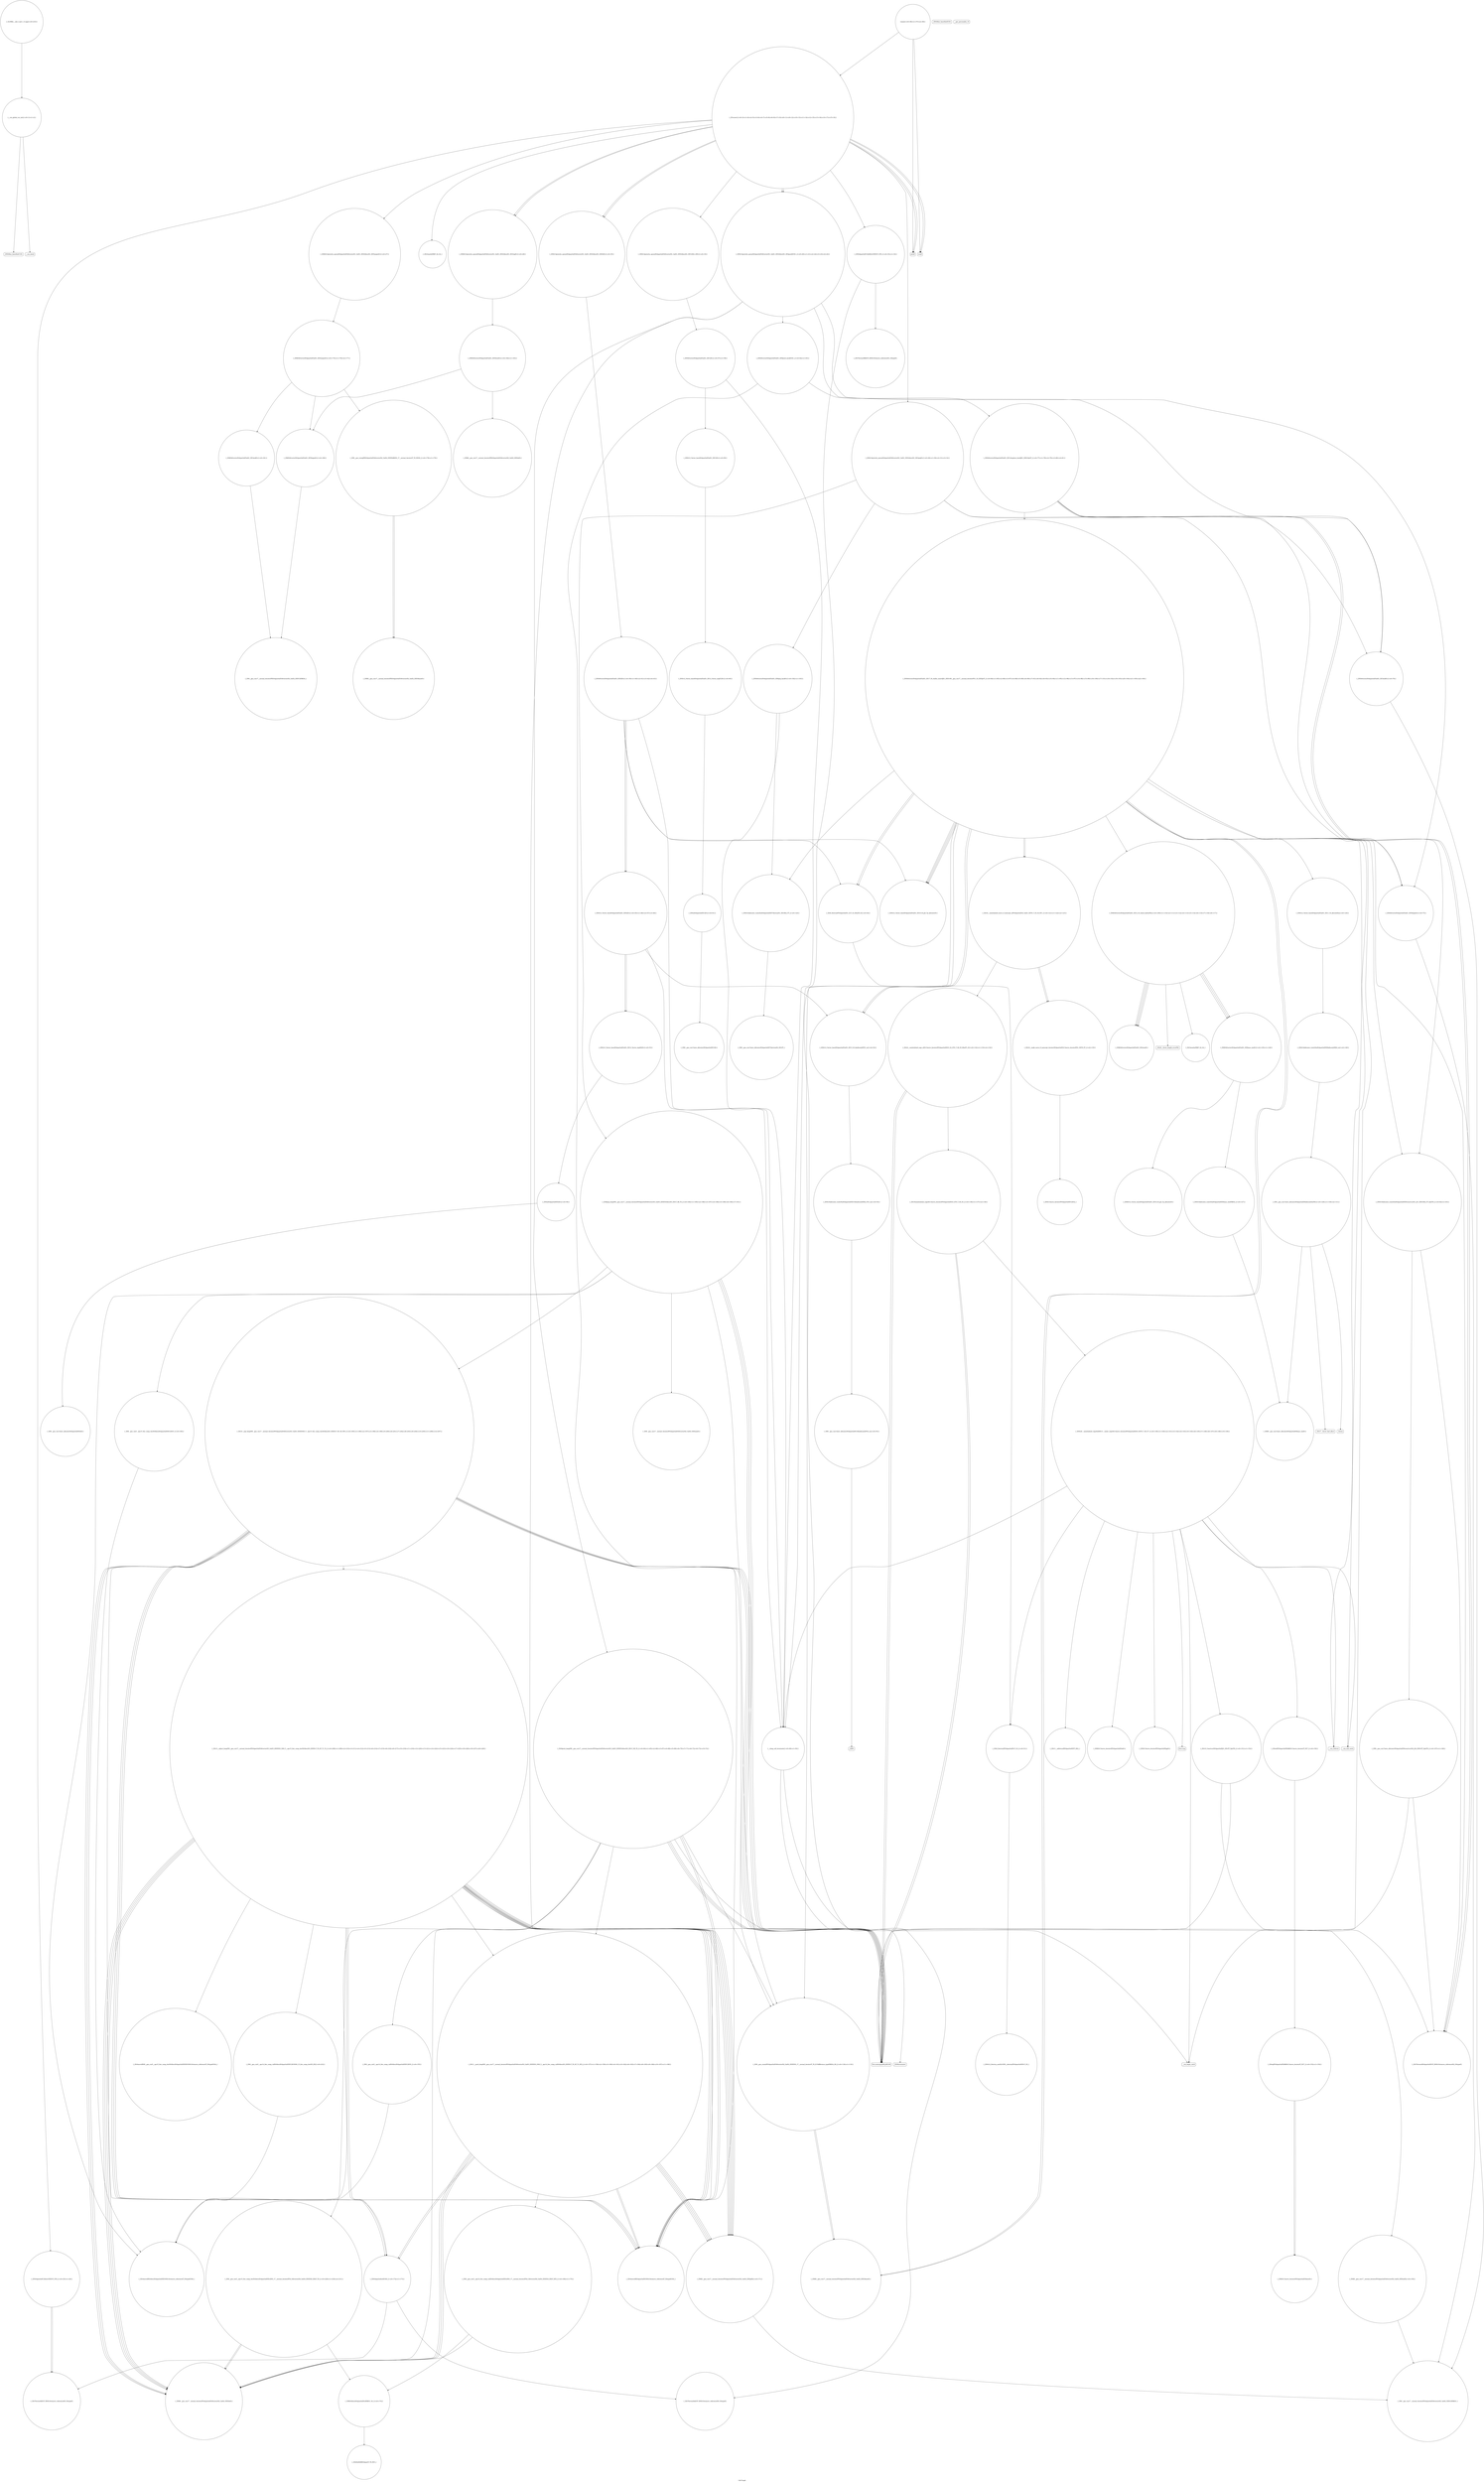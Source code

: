digraph "Call Graph" {
	label="Call Graph";

	Node0x55b1859af5b0 [shape=record,shape=circle,label="{__cxx_global_var_init|{<s0>1|<s1>2}}"];
	Node0x55b1859af5b0:s0 -> Node0x55b1859af630[color=black];
	Node0x55b1859af5b0:s1 -> Node0x55b185c2d660[color=black];
	Node0x55b185c31200 [shape=record,shape=circle,label="{_ZSt11__push_heapIN9__gnu_cxx17__normal_iteratorIPSt4pairIxiESt6vectorIS3_SaIS3_EEEElS3_NS0_5__ops14_Iter_comp_valISt4lessIS3_EEEEvT_T0_SF_T1_RT2_|{<s0>157|<s1>158|<s2>159|<s3>160|<s4>161|<s5>162|<s6>163|<s7>164|<s8>165|<s9>166|<s10>167|<s11>168}}"];
	Node0x55b185c31200:s0 -> Node0x55b185c31380[color=black];
	Node0x55b185c31200:s1 -> Node0x55b185c31300[color=black];
	Node0x55b185c31200:s2 -> Node0x55b185c31380[color=black];
	Node0x55b185c31200:s3 -> Node0x55b185c31180[color=black];
	Node0x55b185c31200:s4 -> Node0x55b185c2ea60[color=black];
	Node0x55b185c31200:s5 -> Node0x55b185c31380[color=black];
	Node0x55b185c31200:s6 -> Node0x55b185c31180[color=black];
	Node0x55b185c31200:s7 -> Node0x55b185c31400[color=black];
	Node0x55b185c31200:s8 -> Node0x55b185c2ea60[color=black];
	Node0x55b185c31200:s9 -> Node0x55b185c31380[color=black];
	Node0x55b185c31200:s10 -> Node0x55b185c31180[color=black];
	Node0x55b185c31200:s11 -> Node0x55b185c31400[color=black];
	Node0x55b185c2d860 [shape=record,shape=circle,label="{_ZNSt14priority_queueISt4pairIxiESt6vectorIS1_SaIS1_EESt4lessIS1_EEC2IS4_vEEv|{<s0>19}}"];
	Node0x55b185c2d860:s0 -> Node0x55b185c2e760[color=black];
	Node0x55b185c2ed60 [shape=record,shape=circle,label="{_ZNKSt6vectorISt4pairIxiESaIS1_EE5emptyEv|{<s0>175|<s1>176|<s2>177}}"];
	Node0x55b185c2ed60:s0 -> Node0x55b185c2ee60[color=black];
	Node0x55b185c2ed60:s1 -> Node0x55b185c2eee0[color=black];
	Node0x55b185c2ed60:s2 -> Node0x55b185c2ede0[color=black];
	Node0x55b185c2dbe0 [shape=record,shape=circle,label="{_ZNSt4pairIxiEC2IxRiLb1EEEOT_OT0_|{<s0>33|<s1>34}}"];
	Node0x55b185c2dbe0:s0 -> Node0x55b185c2de60[color=black];
	Node0x55b185c2dbe0:s1 -> Node0x55b185c2dee0[color=black];
	Node0x55b185c2f0e0 [shape=record,shape=circle,label="{_ZNK9__gnu_cxx17__normal_iteratorIPKSt4pairIxiESt6vectorIS2_SaIS2_EEEdeEv}"];
	Node0x55b185c2df60 [shape=record,shape=circle,label="{_ZNSt6vectorISt4pairIxiESaIS1_EED2Ev|{<s0>39|<s1>40|<s2>41|<s3>42|<s4>43}}"];
	Node0x55b185c2df60:s0 -> Node0x55b185c2e060[color=black];
	Node0x55b185c2df60:s1 -> Node0x55b185c2dfe0[color=black];
	Node0x55b185c2df60:s2 -> Node0x55b185c2e0e0[color=black];
	Node0x55b185c2df60:s3 -> Node0x55b185c2e0e0[color=black];
	Node0x55b185c2df60:s4 -> Node0x55b185c2e160[color=black];
	Node0x55b185c2f460 [shape=record,shape=circle,label="{_ZN9__gnu_cxx5__ops15_Iter_comp_iterISt4lessISt4pairIxiEEEclINS_17__normal_iteratorIPS4_St6vectorIS4_SaIS4_EEEESD_EEbT_T0_|{<s0>229|<s1>230|<s2>231}}"];
	Node0x55b185c2f460:s0 -> Node0x55b185c31180[color=black];
	Node0x55b185c2f460:s1 -> Node0x55b185c31180[color=black];
	Node0x55b185c2f460:s2 -> Node0x55b185c31480[color=black];
	Node0x55b185c2e2e0 [shape=record,shape=circle,label="{_ZSt8_DestroyIPSt4pairIxiEEvT_S3_|{<s0>51}}"];
	Node0x55b185c2e2e0:s0 -> Node0x55b185c2e360[color=black];
	Node0x55b185c2e660 [shape=record,shape=circle,label="{_ZNSaISt4pairIxiEED2Ev|{<s0>56}}"];
	Node0x55b185c2e660:s0 -> Node0x55b185c2e6e0[color=black];
	Node0x55b185c2e9e0 [shape=record,shape=circle,label="{_ZNSt6vectorISt4pairIxiESaIS1_EE9push_backEOS1_|{<s0>62|<s1>63}}"];
	Node0x55b185c2e9e0:s0 -> Node0x55b185c2ea60[color=black];
	Node0x55b185c2e9e0:s1 -> Node0x55b185c2ec60[color=black];
	Node0x55b185c2fd80 [shape=record,shape=circle,label="{_ZSt7forwardISt4pairIxiEEOT_RNSt16remove_referenceIS2_E4typeE}"];
	Node0x55b185c30100 [shape=record,shape=circle,label="{_ZSt34__uninitialized_move_if_noexcept_aIPSt4pairIxiES2_SaIS1_EET0_T_S5_S4_RT1_|{<s0>121|<s1>122|<s2>123}}"];
	Node0x55b185c30100:s0 -> Node0x55b185c30980[color=black];
	Node0x55b185c30100:s1 -> Node0x55b185c30980[color=black];
	Node0x55b185c30100:s2 -> Node0x55b185c30900[color=black];
	Node0x55b185c30480 [shape=record,shape=Mrecord,label="{_ZSt20__throw_length_errorPKc}"];
	Node0x55b185c30800 [shape=record,shape=Mrecord,label="{_ZSt17__throw_bad_allocv}"];
	Node0x55b185c30b80 [shape=record,shape=circle,label="{_ZSt10_ConstructISt4pairIxiEJS1_EEvPT_DpOT0_|{<s0>151|<s1>152}}"];
	Node0x55b185c30b80:s0 -> Node0x55b185c2fd80[color=black];
	Node0x55b185c30b80:s1 -> Node0x55b185c2ff00[color=black];
	Node0x55b185c30f00 [shape=record,shape=circle,label="{_ZNSt13move_iteratorIPSt4pairIxiEEC2ES2_}"];
	Node0x55b1859af630 [shape=record,shape=Mrecord,label="{_ZNSt8ios_base4InitC1Ev}"];
	Node0x55b185c31280 [shape=record,shape=circle,label="{_ZN9__gnu_cxx17__normal_iteratorIPSt4pairIxiESt6vectorIS2_SaIS2_EEEC2ERKS3_}"];
	Node0x55b185c2d8e0 [shape=record,shape=circle,label="{_ZNSt14priority_queueISt4pairIxiESt6vectorIS1_SaIS1_EESt4lessIS1_EE4pushEOS1_|{<s0>20|<s1>21|<s2>22|<s3>23|<s4>24}}"];
	Node0x55b185c2d8e0:s0 -> Node0x55b185c2ea60[color=black];
	Node0x55b185c2d8e0:s1 -> Node0x55b185c2e9e0[color=black];
	Node0x55b185c2d8e0:s2 -> Node0x55b185c2eb60[color=black];
	Node0x55b185c2d8e0:s3 -> Node0x55b185c2ebe0[color=black];
	Node0x55b185c2d8e0:s4 -> Node0x55b185c2eae0[color=black];
	Node0x55b185c2ede0 [shape=record,shape=circle,label="{_ZN9__gnu_cxxeqIPKSt4pairIxiESt6vectorIS2_SaIS2_EEEEbRKNS_17__normal_iteratorIT_T0_EESD_|{<s0>178|<s1>179}}"];
	Node0x55b185c2ede0:s0 -> Node0x55b185c2ef60[color=black];
	Node0x55b185c2ede0:s1 -> Node0x55b185c2ef60[color=black];
	Node0x55b185c2dc60 [shape=record,shape=Mrecord,label="{printf}"];
	Node0x55b185c2f160 [shape=record,shape=circle,label="{_ZSt8pop_heapIN9__gnu_cxx17__normal_iteratorIPSt4pairIxiESt6vectorIS3_SaIS3_EEEESt4lessIS3_EEvT_SB_T0_|{<s0>184|<s1>185|<s2>186|<s3>187|<s4>188|<s5>189|<s6>190|<s7>191}}"];
	Node0x55b185c2f160:s0 -> Node0x55b185c30000[color=black];
	Node0x55b185c2f160:s1 -> Node0x55b185c31000[color=black];
	Node0x55b185c2f160:s2 -> Node0x55b185c2f260[color=black];
	Node0x55b185c2f160:s3 -> Node0x55b185c2f2e0[color=black];
	Node0x55b185c2f160:s4 -> Node0x55b185c2ff00[color=black];
	Node0x55b185c2f160:s5 -> Node0x55b185c2ff00[color=black];
	Node0x55b185c2f160:s6 -> Node0x55b185c2ff00[color=black];
	Node0x55b185c2f160:s7 -> Node0x55b185c2f360[color=black];
	Node0x55b185c2dfe0 [shape=record,shape=circle,label="{_ZSt8_DestroyIPSt4pairIxiES1_EvT_S3_RSaIT0_E|{<s0>44}}"];
	Node0x55b185c2dfe0:s0 -> Node0x55b185c2e2e0[color=black];
	Node0x55b185c2f4e0 [shape=record,shape=circle,label="{_ZSt4moveIRN9__gnu_cxx5__ops15_Iter_comp_iterISt4lessISt4pairIxiEEEEEONSt16remove_referenceIT_E4typeEOSA_}"];
	Node0x55b185c2e360 [shape=record,shape=circle,label="{_ZNSt12_Destroy_auxILb1EE9__destroyIPSt4pairIxiEEEvT_S5_}"];
	Node0x55b185c2e6e0 [shape=record,shape=circle,label="{_ZN9__gnu_cxx13new_allocatorISt4pairIxiEED2Ev}"];
	Node0x55b185c2ea60 [shape=record,shape=circle,label="{_ZSt4moveIRSt4pairIxiEEONSt16remove_referenceIT_E4typeEOS4_}"];
	Node0x55b185c2fe00 [shape=record,shape=circle,label="{_ZNSt6vectorISt4pairIxiESaIS1_EE17_M_realloc_insertIJS1_EEEvN9__gnu_cxx17__normal_iteratorIPS1_S3_EEDpOT_|{<s0>84|<s1>85|<s2>86|<s3>87|<s4>88|<s5>89|<s6>90|<s7>91|<s8>92|<s9>93|<s10>94|<s11>95|<s12>96|<s13>97|<s14>98|<s15>99|<s16>100|<s17>101|<s18>102|<s19>103|<s20>104|<s21>105|<s22>106}}"];
	Node0x55b185c2fe00:s0 -> Node0x55b185c2ff80[color=black];
	Node0x55b185c2fe00:s1 -> Node0x55b185c2eb60[color=black];
	Node0x55b185c2fe00:s2 -> Node0x55b185c30000[color=black];
	Node0x55b185c2fe00:s3 -> Node0x55b185c30080[color=black];
	Node0x55b185c2fe00:s4 -> Node0x55b185c2fd80[color=black];
	Node0x55b185c2fe00:s5 -> Node0x55b185c2fd00[color=black];
	Node0x55b185c2fe00:s6 -> Node0x55b185c30180[color=black];
	Node0x55b185c2fe00:s7 -> Node0x55b185c2e060[color=black];
	Node0x55b185c2fe00:s8 -> Node0x55b185c30100[color=black];
	Node0x55b185c2fe00:s9 -> Node0x55b185c30180[color=black];
	Node0x55b185c2fe00:s10 -> Node0x55b185c2e060[color=black];
	Node0x55b185c2fe00:s11 -> Node0x55b185c30100[color=black];
	Node0x55b185c2fe00:s12 -> Node0x55b185c2e1e0[color=black];
	Node0x55b185c2fe00:s13 -> Node0x55b185c30200[color=black];
	Node0x55b185c2fe00:s14 -> Node0x55b185c30300[color=black];
	Node0x55b185c2fe00:s15 -> Node0x55b185c2e060[color=black];
	Node0x55b185c2fe00:s16 -> Node0x55b185c2dfe0[color=black];
	Node0x55b185c2fe00:s17 -> Node0x55b185c2e3e0[color=black];
	Node0x55b185c2fe00:s18 -> Node0x55b185c30280[color=black];
	Node0x55b185c2fe00:s19 -> Node0x55b185c2e060[color=black];
	Node0x55b185c2fe00:s20 -> Node0x55b185c2dfe0[color=black];
	Node0x55b185c2fe00:s21 -> Node0x55b185c2e3e0[color=black];
	Node0x55b185c2fe00:s22 -> Node0x55b185c2e160[color=black];
	Node0x55b185c30180 [shape=record,shape=circle,label="{_ZNK9__gnu_cxx17__normal_iteratorIPSt4pairIxiESt6vectorIS2_SaIS2_EEE4baseEv}"];
	Node0x55b185c30500 [shape=record,shape=circle,label="{_ZSt3maxImERKT_S2_S2_}"];
	Node0x55b185c30880 [shape=record,shape=Mrecord,label="{_Znwm}"];
	Node0x55b185c30c00 [shape=record,shape=circle,label="{_ZSt11__addressofISt4pairIxiEEPT_RS2_}"];
	Node0x55b185c30f80 [shape=record,shape=circle,label="{_ZN9__gnu_cxx13new_allocatorISt4pairIxiEE7destroyIS2_EEvPT_}"];
	Node0x55b185c2d5e0 [shape=record,shape=Mrecord,label="{_ZNSt8ios_base4InitD1Ev}"];
	Node0x55b185c31300 [shape=record,shape=circle,label="{_ZN9__gnu_cxx5__ops14_Iter_comp_valISt4lessISt4pairIxiEEEclINS_17__normal_iteratorIPS4_St6vectorIS4_SaIS4_EEEES4_EEbT_RT0_|{<s0>169|<s1>170}}"];
	Node0x55b185c31300:s0 -> Node0x55b185c31180[color=black];
	Node0x55b185c31300:s1 -> Node0x55b185c31480[color=black];
	Node0x55b185c2d960 [shape=record,shape=circle,label="{_ZNSt4pairIxiEC2IiiLb1EEEOT_OT0_|{<s0>25|<s1>26}}"];
	Node0x55b185c2d960:s0 -> Node0x55b185c2dde0[color=black];
	Node0x55b185c2d960:s1 -> Node0x55b185c2dde0[color=black];
	Node0x55b185c2ee60 [shape=record,shape=circle,label="{_ZNKSt6vectorISt4pairIxiESaIS1_EE5beginEv|{<s0>180}}"];
	Node0x55b185c2ee60:s0 -> Node0x55b185c2efe0[color=black];
	Node0x55b185c2dce0 [shape=record,shape=circle,label="{_ZNSt14priority_queueISt4pairIxiESt6vectorIS1_SaIS1_EESt4lessIS1_EED2Ev|{<s0>35}}"];
	Node0x55b185c2dce0:s0 -> Node0x55b185c2df60[color=black];
	Node0x55b185c2f1e0 [shape=record,shape=circle,label="{_ZNSt6vectorISt4pairIxiESaIS1_EE8pop_backEv|{<s0>192|<s1>193}}"];
	Node0x55b185c2f1e0:s0 -> Node0x55b185c30200[color=black];
	Node0x55b185c2f1e0:s1 -> Node0x55b185c2e160[color=black];
	Node0x55b185c2e060 [shape=record,shape=circle,label="{_ZNSt12_Vector_baseISt4pairIxiESaIS1_EE19_M_get_Tp_allocatorEv}"];
	Node0x55b185c2f560 [shape=record,shape=circle,label="{_ZN9__gnu_cxx5__ops14_Iter_comp_valISt4lessISt4pairIxiEEEC2EONS0_15_Iter_comp_iterIS5_EE|{<s0>232}}"];
	Node0x55b185c2f560:s0 -> Node0x55b185c31000[color=black];
	Node0x55b185c2e3e0 [shape=record,shape=circle,label="{_ZNSt12_Vector_baseISt4pairIxiESaIS1_EE13_M_deallocateEPS1_m|{<s0>52}}"];
	Node0x55b185c2e3e0:s0 -> Node0x55b185c2e4e0[color=black];
	Node0x55b185c2e760 [shape=record,shape=circle,label="{_ZNSt6vectorISt4pairIxiESaIS1_EEC2Ev|{<s0>57|<s1>58}}"];
	Node0x55b185c2e760:s0 -> Node0x55b185c2e7e0[color=black];
	Node0x55b185c2e760:s1 -> Node0x55b185c2e160[color=black];
	Node0x55b185c2eae0 [shape=record,shape=circle,label="{_ZSt9push_heapIN9__gnu_cxx17__normal_iteratorIPSt4pairIxiESt6vectorIS3_SaIS3_EEEESt4lessIS3_EEvT_SB_T0_|{<s0>64|<s1>65|<s2>66|<s3>67|<s4>68|<s5>69|<s6>70|<s7>71|<s8>72|<s9>73|<s10>74}}"];
	Node0x55b185c2eae0:s0 -> Node0x55b185c31000[color=black];
	Node0x55b185c2eae0:s1 -> Node0x55b185c31080[color=black];
	Node0x55b185c2eae0:s2 -> Node0x55b185c31100[color=black];
	Node0x55b185c2eae0:s3 -> Node0x55b185c31180[color=black];
	Node0x55b185c2eae0:s4 -> Node0x55b185c2ea60[color=black];
	Node0x55b185c2eae0:s5 -> Node0x55b185c2ff00[color=black];
	Node0x55b185c2eae0:s6 -> Node0x55b185c2ff00[color=black];
	Node0x55b185c2eae0:s7 -> Node0x55b185c30000[color=black];
	Node0x55b185c2eae0:s8 -> Node0x55b185c2ea60[color=black];
	Node0x55b185c2eae0:s9 -> Node0x55b185c2ff00[color=black];
	Node0x55b185c2eae0:s10 -> Node0x55b185c31200[color=black];
	Node0x55b185c2fe80 [shape=record,shape=circle,label="{_ZN9__gnu_cxx13new_allocatorISt4pairIxiEE9constructIS2_JS2_EEEvPT_DpOT0_|{<s0>107|<s1>108}}"];
	Node0x55b185c2fe80:s0 -> Node0x55b185c2fd80[color=black];
	Node0x55b185c2fe80:s1 -> Node0x55b185c2ff00[color=black];
	Node0x55b185c30200 [shape=record,shape=circle,label="{_ZNSt16allocator_traitsISaISt4pairIxiEEE7destroyIS1_EEvRS2_PT_|{<s0>124}}"];
	Node0x55b185c30200:s0 -> Node0x55b185c30f80[color=black];
	Node0x55b185c30580 [shape=record,shape=circle,label="{_ZNSt16allocator_traitsISaISt4pairIxiEEE8max_sizeERKS2_|{<s0>127}}"];
	Node0x55b185c30580:s0 -> Node0x55b185c30680[color=black];
	Node0x55b185c30900 [shape=record,shape=circle,label="{_ZSt22__uninitialized_copy_aISt13move_iteratorIPSt4pairIxiEES3_S2_ET0_T_S6_S5_RSaIT1_E|{<s0>132|<s1>133|<s2>134}}"];
	Node0x55b185c30900:s0 -> Node0x55b185c2ff00[color=black];
	Node0x55b185c30900:s1 -> Node0x55b185c2ff00[color=black];
	Node0x55b185c30900:s2 -> Node0x55b185c30a00[color=black];
	Node0x55b185c30c80 [shape=record,shape=circle,label="{_ZNKSt13move_iteratorIPSt4pairIxiEEdeEv}"];
	Node0x55b185c31000 [shape=record,shape=circle,label="{_ZSt4moveIRSt4lessISt4pairIxiEEEONSt16remove_referenceIT_E4typeEOS6_}"];
	Node0x55b185c2d660 [shape=record,shape=Mrecord,label="{__cxa_atexit}"];
	Node0x55b185c31380 [shape=record,shape=circle,label="{_ZNK9__gnu_cxx17__normal_iteratorIPSt4pairIxiESt6vectorIS2_SaIS2_EEEplEl|{<s0>171}}"];
	Node0x55b185c31380:s0 -> Node0x55b185c31280[color=black];
	Node0x55b185c2d9e0 [shape=record,shape=Mrecord,label="{__gxx_personality_v0}"];
	Node0x55b185c2eee0 [shape=record,shape=circle,label="{_ZNKSt6vectorISt4pairIxiESaIS1_EE3endEv|{<s0>181}}"];
	Node0x55b185c2eee0:s0 -> Node0x55b185c2efe0[color=black];
	Node0x55b185c2dd60 [shape=record,shape=circle,label="{main|{<s0>36|<s1>37|<s2>38}}"];
	Node0x55b185c2dd60:s0 -> Node0x55b185c2d760[color=black];
	Node0x55b185c2dd60:s1 -> Node0x55b185c2dc60[color=black];
	Node0x55b185c2dd60:s2 -> Node0x55b185c2d6e0[color=black];
	Node0x55b185c2f260 [shape=record,shape=circle,label="{_ZN9__gnu_cxx5__ops15_Iter_comp_iterISt4lessISt4pairIxiEEEC2ES5_|{<s0>194}}"];
	Node0x55b185c2f260:s0 -> Node0x55b185c31000[color=black];
	Node0x55b185c2e0e0 [shape=record,shape=circle,label="{_ZNSt12_Vector_baseISt4pairIxiESaIS1_EED2Ev|{<s0>45|<s1>46|<s2>47|<s3>48}}"];
	Node0x55b185c2e0e0:s0 -> Node0x55b185c2e3e0[color=black];
	Node0x55b185c2e0e0:s1 -> Node0x55b185c2e460[color=black];
	Node0x55b185c2e0e0:s2 -> Node0x55b185c2e460[color=black];
	Node0x55b185c2e0e0:s3 -> Node0x55b185c2e160[color=black];
	Node0x55b185c2f5e0 [shape=record,shape=circle,label="{_GLOBAL__sub_I_earl_1_0.cpp|{<s0>233}}"];
	Node0x55b185c2f5e0:s0 -> Node0x55b1859af5b0[color=black];
	Node0x55b185c2e460 [shape=record,shape=circle,label="{_ZNSt12_Vector_baseISt4pairIxiESaIS1_EE12_Vector_implD2Ev|{<s0>53}}"];
	Node0x55b185c2e460:s0 -> Node0x55b185c2e660[color=black];
	Node0x55b185c2e7e0 [shape=record,shape=circle,label="{_ZNSt12_Vector_baseISt4pairIxiESaIS1_EEC2Ev|{<s0>59}}"];
	Node0x55b185c2e7e0:s0 -> Node0x55b185c2e860[color=black];
	Node0x55b185c2eb60 [shape=record,shape=circle,label="{_ZNSt6vectorISt4pairIxiESaIS1_EE5beginEv|{<s0>75}}"];
	Node0x55b185c2eb60:s0 -> Node0x55b185c31280[color=black];
	Node0x55b185c2ff00 [shape=record,shape=Mrecord,label="{llvm.memcpy.p0i8.p0i8.i64}"];
	Node0x55b185c30280 [shape=record,shape=Mrecord,label="{__cxa_rethrow}"];
	Node0x55b185c30600 [shape=record,shape=circle,label="{_ZNKSt12_Vector_baseISt4pairIxiESaIS1_EE19_M_get_Tp_allocatorEv}"];
	Node0x55b185c30980 [shape=record,shape=circle,label="{_ZSt32__make_move_if_noexcept_iteratorISt4pairIxiESt13move_iteratorIPS1_EET0_PT_|{<s0>135}}"];
	Node0x55b185c30980:s0 -> Node0x55b185c30f00[color=black];
	Node0x55b185c30d00 [shape=record,shape=circle,label="{_ZNSt13move_iteratorIPSt4pairIxiEEppEv}"];
	Node0x55b185c31080 [shape=record,shape=circle,label="{_ZN9__gnu_cxx5__ops14_Iter_comp_valISt4lessISt4pairIxiEEEC2ES5_|{<s0>155}}"];
	Node0x55b185c31080:s0 -> Node0x55b185c31000[color=black];
	Node0x55b185c2d6e0 [shape=record,shape=circle,label="{_Z5scasev|{<s0>3|<s1>4|<s2>5|<s3>6|<s4>7|<s5>8|<s6>9|<s7>10|<s8>11|<s9>12|<s10>13|<s11>14|<s12>15|<s13>16|<s14>17|<s15>18}}"];
	Node0x55b185c2d6e0:s0 -> Node0x55b185c2d760[color=black];
	Node0x55b185c2d6e0:s1 -> Node0x55b185c2d760[color=black];
	Node0x55b185c2d6e0:s2 -> Node0x55b185c2d7e0[color=black];
	Node0x55b185c2d6e0:s3 -> Node0x55b185c2d860[color=black];
	Node0x55b185c2d6e0:s4 -> Node0x55b185c2d960[color=black];
	Node0x55b185c2d6e0:s5 -> Node0x55b185c2d8e0[color=black];
	Node0x55b185c2d6e0:s6 -> Node0x55b185c2da60[color=black];
	Node0x55b185c2d6e0:s7 -> Node0x55b185c2dae0[color=black];
	Node0x55b185c2d6e0:s8 -> Node0x55b185c2dae0[color=black];
	Node0x55b185c2d6e0:s9 -> Node0x55b185c2db60[color=black];
	Node0x55b185c2d6e0:s10 -> Node0x55b185c2dce0[color=black];
	Node0x55b185c2d6e0:s11 -> Node0x55b185c2dbe0[color=black];
	Node0x55b185c2d6e0:s12 -> Node0x55b185c2d8e0[color=black];
	Node0x55b185c2d6e0:s13 -> Node0x55b185c2dc60[color=black];
	Node0x55b185c2d6e0:s14 -> Node0x55b185c2dc60[color=black];
	Node0x55b185c2d6e0:s15 -> Node0x55b185c2dce0[color=black];
	Node0x55b185c31400 [shape=record,shape=circle,label="{_ZNSt4pairIxiEaSEOS0_|{<s0>172|<s1>173}}"];
	Node0x55b185c31400:s0 -> Node0x55b185c2de60[color=black];
	Node0x55b185c31400:s1 -> Node0x55b185c2dde0[color=black];
	Node0x55b185c2da60 [shape=record,shape=circle,label="{_ZNKSt14priority_queueISt4pairIxiESt6vectorIS1_SaIS1_EESt4lessIS1_EE5emptyEv|{<s0>27}}"];
	Node0x55b185c2da60:s0 -> Node0x55b185c2ed60[color=black];
	Node0x55b185c2ef60 [shape=record,shape=circle,label="{_ZNK9__gnu_cxx17__normal_iteratorIPKSt4pairIxiESt6vectorIS2_SaIS2_EEE4baseEv}"];
	Node0x55b185c2dde0 [shape=record,shape=circle,label="{_ZSt7forwardIiEOT_RNSt16remove_referenceIS0_E4typeE}"];
	Node0x55b185c2f2e0 [shape=record,shape=circle,label="{_ZN9__gnu_cxx17__normal_iteratorIPSt4pairIxiESt6vectorIS2_SaIS2_EEEmmEv}"];
	Node0x55b185c2e160 [shape=record,shape=circle,label="{__clang_call_terminate|{<s0>49|<s1>50}}"];
	Node0x55b185c2e160:s0 -> Node0x55b185c2e1e0[color=black];
	Node0x55b185c2e160:s1 -> Node0x55b185c2e260[color=black];
	Node0x55b185c2e4e0 [shape=record,shape=circle,label="{_ZNSt16allocator_traitsISaISt4pairIxiEEE10deallocateERS2_PS1_m|{<s0>54}}"];
	Node0x55b185c2e4e0:s0 -> Node0x55b185c2e560[color=black];
	Node0x55b185c2e860 [shape=record,shape=circle,label="{_ZNSt12_Vector_baseISt4pairIxiESaIS1_EE12_Vector_implC2Ev|{<s0>60}}"];
	Node0x55b185c2e860:s0 -> Node0x55b185c2e8e0[color=black];
	Node0x55b185c2ebe0 [shape=record,shape=circle,label="{_ZNSt6vectorISt4pairIxiESaIS1_EE3endEv|{<s0>76}}"];
	Node0x55b185c2ebe0:s0 -> Node0x55b185c31280[color=black];
	Node0x55b185c2ff80 [shape=record,shape=circle,label="{_ZNKSt6vectorISt4pairIxiESaIS1_EE12_M_check_lenEmPKc|{<s0>109|<s1>110|<s2>111|<s3>112|<s4>113|<s5>114|<s6>115|<s7>116|<s8>117}}"];
	Node0x55b185c2ff80:s0 -> Node0x55b185c30380[color=black];
	Node0x55b185c2ff80:s1 -> Node0x55b185c30400[color=black];
	Node0x55b185c2ff80:s2 -> Node0x55b185c30480[color=black];
	Node0x55b185c2ff80:s3 -> Node0x55b185c30400[color=black];
	Node0x55b185c2ff80:s4 -> Node0x55b185c30400[color=black];
	Node0x55b185c2ff80:s5 -> Node0x55b185c30500[color=black];
	Node0x55b185c2ff80:s6 -> Node0x55b185c30400[color=black];
	Node0x55b185c2ff80:s7 -> Node0x55b185c30380[color=black];
	Node0x55b185c2ff80:s8 -> Node0x55b185c30380[color=black];
	Node0x55b185c30300 [shape=record,shape=Mrecord,label="{__cxa_end_catch}"];
	Node0x55b185c30680 [shape=record,shape=circle,label="{_ZNK9__gnu_cxx13new_allocatorISt4pairIxiEE8max_sizeEv}"];
	Node0x55b185c30a00 [shape=record,shape=circle,label="{_ZSt18uninitialized_copyISt13move_iteratorIPSt4pairIxiEES3_ET0_T_S6_S5_|{<s0>136|<s1>137|<s2>138}}"];
	Node0x55b185c30a00:s0 -> Node0x55b185c2ff00[color=black];
	Node0x55b185c30a00:s1 -> Node0x55b185c2ff00[color=black];
	Node0x55b185c30a00:s2 -> Node0x55b185c30a80[color=black];
	Node0x55b185c30d80 [shape=record,shape=Mrecord,label="{llvm.trap}"];
	Node0x55b185c31100 [shape=record,shape=circle,label="{_ZNK9__gnu_cxx17__normal_iteratorIPSt4pairIxiESt6vectorIS2_SaIS2_EEEmiEl|{<s0>156}}"];
	Node0x55b185c31100:s0 -> Node0x55b185c31280[color=black];
	Node0x55b185c2d760 [shape=record,shape=Mrecord,label="{scanf}"];
	Node0x55b185c31480 [shape=record,shape=circle,label="{_ZNKSt4lessISt4pairIxiEEclERKS1_S4_|{<s0>174}}"];
	Node0x55b185c31480:s0 -> Node0x55b185c2ece0[color=black];
	Node0x55b185c2dae0 [shape=record,shape=circle,label="{_ZNKSt14priority_queueISt4pairIxiESt6vectorIS1_SaIS1_EESt4lessIS1_EE3topEv|{<s0>28}}"];
	Node0x55b185c2dae0:s0 -> Node0x55b185c2f060[color=black];
	Node0x55b185c2efe0 [shape=record,shape=circle,label="{_ZN9__gnu_cxx17__normal_iteratorIPKSt4pairIxiESt6vectorIS2_SaIS2_EEEC2ERKS4_}"];
	Node0x55b185c2de60 [shape=record,shape=circle,label="{_ZSt7forwardIxEOT_RNSt16remove_referenceIS0_E4typeE}"];
	Node0x55b185c2f360 [shape=record,shape=circle,label="{_ZSt10__pop_heapIN9__gnu_cxx17__normal_iteratorIPSt4pairIxiESt6vectorIS3_SaIS3_EEEENS0_5__ops15_Iter_comp_iterISt4lessIS3_EEEEvT_SE_SE_RT0_|{<s0>195|<s1>196|<s2>197|<s3>198|<s4>199|<s5>200|<s6>201|<s7>202|<s8>203|<s9>204|<s10>205|<s11>206|<s12>207}}"];
	Node0x55b185c2f360:s0 -> Node0x55b185c31180[color=black];
	Node0x55b185c2f360:s1 -> Node0x55b185c2ea60[color=black];
	Node0x55b185c2f360:s2 -> Node0x55b185c2ff00[color=black];
	Node0x55b185c2f360:s3 -> Node0x55b185c31180[color=black];
	Node0x55b185c2f360:s4 -> Node0x55b185c2ea60[color=black];
	Node0x55b185c2f360:s5 -> Node0x55b185c31180[color=black];
	Node0x55b185c2f360:s6 -> Node0x55b185c31400[color=black];
	Node0x55b185c2f360:s7 -> Node0x55b185c2ff00[color=black];
	Node0x55b185c2f360:s8 -> Node0x55b185c30000[color=black];
	Node0x55b185c2f360:s9 -> Node0x55b185c2ea60[color=black];
	Node0x55b185c2f360:s10 -> Node0x55b185c2ff00[color=black];
	Node0x55b185c2f360:s11 -> Node0x55b185c2ff00[color=black];
	Node0x55b185c2f360:s12 -> Node0x55b185c2f3e0[color=black];
	Node0x55b185c2e1e0 [shape=record,shape=Mrecord,label="{__cxa_begin_catch}"];
	Node0x55b185c2e560 [shape=record,shape=circle,label="{_ZN9__gnu_cxx13new_allocatorISt4pairIxiEE10deallocateEPS2_m|{<s0>55}}"];
	Node0x55b185c2e560:s0 -> Node0x55b185c2e5e0[color=black];
	Node0x55b185c2e8e0 [shape=record,shape=circle,label="{_ZNSaISt4pairIxiEEC2Ev|{<s0>61}}"];
	Node0x55b185c2e8e0:s0 -> Node0x55b185c2e960[color=black];
	Node0x55b185c2ec60 [shape=record,shape=circle,label="{_ZNSt6vectorISt4pairIxiESaIS1_EE12emplace_backIJS1_EEEvDpOT_|{<s0>77|<s1>78|<s2>79|<s3>80|<s4>81}}"];
	Node0x55b185c2ec60:s0 -> Node0x55b185c2fd80[color=black];
	Node0x55b185c2ec60:s1 -> Node0x55b185c2fd00[color=black];
	Node0x55b185c2ec60:s2 -> Node0x55b185c2ebe0[color=black];
	Node0x55b185c2ec60:s3 -> Node0x55b185c2fd80[color=black];
	Node0x55b185c2ec60:s4 -> Node0x55b185c2fe00[color=black];
	Node0x55b185c30000 [shape=record,shape=circle,label="{_ZN9__gnu_cxxmiIPSt4pairIxiESt6vectorIS2_SaIS2_EEEENS_17__normal_iteratorIT_T0_E15difference_typeERKSA_SD_|{<s0>118|<s1>119}}"];
	Node0x55b185c30000:s0 -> Node0x55b185c30180[color=black];
	Node0x55b185c30000:s1 -> Node0x55b185c30180[color=black];
	Node0x55b185c30380 [shape=record,shape=circle,label="{_ZNKSt6vectorISt4pairIxiESaIS1_EE8max_sizeEv|{<s0>125|<s1>126}}"];
	Node0x55b185c30380:s0 -> Node0x55b185c30600[color=black];
	Node0x55b185c30380:s1 -> Node0x55b185c30580[color=black];
	Node0x55b185c30700 [shape=record,shape=circle,label="{_ZNSt16allocator_traitsISaISt4pairIxiEEE8allocateERS2_m|{<s0>128}}"];
	Node0x55b185c30700:s0 -> Node0x55b185c30780[color=black];
	Node0x55b185c30a80 [shape=record,shape=circle,label="{_ZNSt20__uninitialized_copyILb0EE13__uninit_copyISt13move_iteratorIPSt4pairIxiEES5_EET0_T_S8_S7_|{<s0>139|<s1>140|<s2>141|<s3>142|<s4>143|<s5>144|<s6>145|<s7>146|<s8>147|<s9>148|<s10>149}}"];
	Node0x55b185c30a80:s0 -> Node0x55b185c30b00[color=black];
	Node0x55b185c30a80:s1 -> Node0x55b185c30c00[color=black];
	Node0x55b185c30a80:s2 -> Node0x55b185c30c80[color=black];
	Node0x55b185c30a80:s3 -> Node0x55b185c30b80[color=black];
	Node0x55b185c30a80:s4 -> Node0x55b185c30d00[color=black];
	Node0x55b185c30a80:s5 -> Node0x55b185c2e1e0[color=black];
	Node0x55b185c30a80:s6 -> Node0x55b185c2e2e0[color=black];
	Node0x55b185c30a80:s7 -> Node0x55b185c30280[color=black];
	Node0x55b185c30a80:s8 -> Node0x55b185c30300[color=black];
	Node0x55b185c30a80:s9 -> Node0x55b185c30d80[color=black];
	Node0x55b185c30a80:s10 -> Node0x55b185c2e160[color=black];
	Node0x55b185c30e00 [shape=record,shape=circle,label="{_ZSteqIPSt4pairIxiEEbRKSt13move_iteratorIT_ES7_|{<s0>153|<s1>154}}"];
	Node0x55b185c30e00:s0 -> Node0x55b185c30e80[color=black];
	Node0x55b185c30e00:s1 -> Node0x55b185c30e80[color=black];
	Node0x55b185c31180 [shape=record,shape=circle,label="{_ZNK9__gnu_cxx17__normal_iteratorIPSt4pairIxiESt6vectorIS2_SaIS2_EEEdeEv}"];
	Node0x55b185c2d7e0 [shape=record,shape=circle,label="{_ZSt3maxIxERKT_S2_S2_}"];
	Node0x55b185c2ece0 [shape=record,shape=circle,label="{_ZStltIxiEbRKSt4pairIT_T0_ES5_}"];
	Node0x55b185c2db60 [shape=record,shape=circle,label="{_ZNSt14priority_queueISt4pairIxiESt6vectorIS1_SaIS1_EESt4lessIS1_EE3popEv|{<s0>29|<s1>30|<s2>31|<s3>32}}"];
	Node0x55b185c2db60:s0 -> Node0x55b185c2eb60[color=black];
	Node0x55b185c2db60:s1 -> Node0x55b185c2ebe0[color=black];
	Node0x55b185c2db60:s2 -> Node0x55b185c2f160[color=black];
	Node0x55b185c2db60:s3 -> Node0x55b185c2f1e0[color=black];
	Node0x55b185c2f060 [shape=record,shape=circle,label="{_ZNKSt6vectorISt4pairIxiESaIS1_EE5frontEv|{<s0>182|<s1>183}}"];
	Node0x55b185c2f060:s0 -> Node0x55b185c2ee60[color=black];
	Node0x55b185c2f060:s1 -> Node0x55b185c2f0e0[color=black];
	Node0x55b185c2dee0 [shape=record,shape=circle,label="{_ZSt7forwardIRiEOT_RNSt16remove_referenceIS1_E4typeE}"];
	Node0x55b185c2f3e0 [shape=record,shape=circle,label="{_ZSt13__adjust_heapIN9__gnu_cxx17__normal_iteratorIPSt4pairIxiESt6vectorIS3_SaIS3_EEEElS3_NS0_5__ops15_Iter_comp_iterISt4lessIS3_EEEEvT_T0_SF_T1_T2_|{<s0>208|<s1>209|<s2>210|<s3>211|<s4>212|<s5>213|<s6>214|<s7>215|<s8>216|<s9>217|<s10>218|<s11>219|<s12>220|<s13>221|<s14>222|<s15>223|<s16>224|<s17>225|<s18>226|<s19>227|<s20>228}}"];
	Node0x55b185c2f3e0:s0 -> Node0x55b185c31380[color=black];
	Node0x55b185c2f3e0:s1 -> Node0x55b185c31380[color=black];
	Node0x55b185c2f3e0:s2 -> Node0x55b185c2f460[color=black];
	Node0x55b185c2f3e0:s3 -> Node0x55b185c31380[color=black];
	Node0x55b185c2f3e0:s4 -> Node0x55b185c31180[color=black];
	Node0x55b185c2f3e0:s5 -> Node0x55b185c2ea60[color=black];
	Node0x55b185c2f3e0:s6 -> Node0x55b185c31380[color=black];
	Node0x55b185c2f3e0:s7 -> Node0x55b185c31180[color=black];
	Node0x55b185c2f3e0:s8 -> Node0x55b185c31400[color=black];
	Node0x55b185c2f3e0:s9 -> Node0x55b185c31380[color=black];
	Node0x55b185c2f3e0:s10 -> Node0x55b185c31180[color=black];
	Node0x55b185c2f3e0:s11 -> Node0x55b185c2ea60[color=black];
	Node0x55b185c2f3e0:s12 -> Node0x55b185c31380[color=black];
	Node0x55b185c2f3e0:s13 -> Node0x55b185c31180[color=black];
	Node0x55b185c2f3e0:s14 -> Node0x55b185c31400[color=black];
	Node0x55b185c2f3e0:s15 -> Node0x55b185c2f4e0[color=black];
	Node0x55b185c2f3e0:s16 -> Node0x55b185c2f560[color=black];
	Node0x55b185c2f3e0:s17 -> Node0x55b185c2ff00[color=black];
	Node0x55b185c2f3e0:s18 -> Node0x55b185c2ea60[color=black];
	Node0x55b185c2f3e0:s19 -> Node0x55b185c2ff00[color=black];
	Node0x55b185c2f3e0:s20 -> Node0x55b185c31200[color=black];
	Node0x55b185c2e260 [shape=record,shape=Mrecord,label="{_ZSt9terminatev}"];
	Node0x55b185c2e5e0 [shape=record,shape=Mrecord,label="{_ZdlPv}"];
	Node0x55b185c2e960 [shape=record,shape=circle,label="{_ZN9__gnu_cxx13new_allocatorISt4pairIxiEEC2Ev}"];
	Node0x55b185c2fd00 [shape=record,shape=circle,label="{_ZNSt16allocator_traitsISaISt4pairIxiEEE9constructIS1_JS1_EEEvRS2_PT_DpOT0_|{<s0>82|<s1>83}}"];
	Node0x55b185c2fd00:s0 -> Node0x55b185c2fd80[color=black];
	Node0x55b185c2fd00:s1 -> Node0x55b185c2fe80[color=black];
	Node0x55b185c30080 [shape=record,shape=circle,label="{_ZNSt12_Vector_baseISt4pairIxiESaIS1_EE11_M_allocateEm|{<s0>120}}"];
	Node0x55b185c30080:s0 -> Node0x55b185c30700[color=black];
	Node0x55b185c30400 [shape=record,shape=circle,label="{_ZNKSt6vectorISt4pairIxiESaIS1_EE4sizeEv}"];
	Node0x55b185c30780 [shape=record,shape=circle,label="{_ZN9__gnu_cxx13new_allocatorISt4pairIxiEE8allocateEmPKv|{<s0>129|<s1>130|<s2>131}}"];
	Node0x55b185c30780:s0 -> Node0x55b185c30680[color=black];
	Node0x55b185c30780:s1 -> Node0x55b185c30800[color=black];
	Node0x55b185c30780:s2 -> Node0x55b185c30880[color=black];
	Node0x55b185c30b00 [shape=record,shape=circle,label="{_ZStneIPSt4pairIxiEEbRKSt13move_iteratorIT_ES7_|{<s0>150}}"];
	Node0x55b185c30b00:s0 -> Node0x55b185c30e00[color=black];
	Node0x55b185c30e80 [shape=record,shape=circle,label="{_ZNKSt13move_iteratorIPSt4pairIxiEE4baseEv}"];
}
